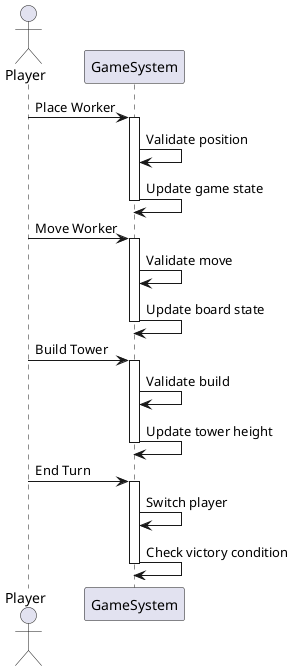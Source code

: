 
@startuml
actor Player as P
participant "GameSystem" as GS

P -> GS: Place Worker
activate GS
GS -> GS: Validate position
GS -> GS: Update game state
deactivate GS

P -> GS: Move Worker
activate GS
GS -> GS: Validate move
GS -> GS: Update board state
deactivate GS

P -> GS: Build Tower
activate GS
GS -> GS: Validate build
GS -> GS: Update tower height
deactivate GS

P -> GS: End Turn
activate GS
GS -> GS: Switch player
GS -> GS: Check victory condition
deactivate GS

@enduml

